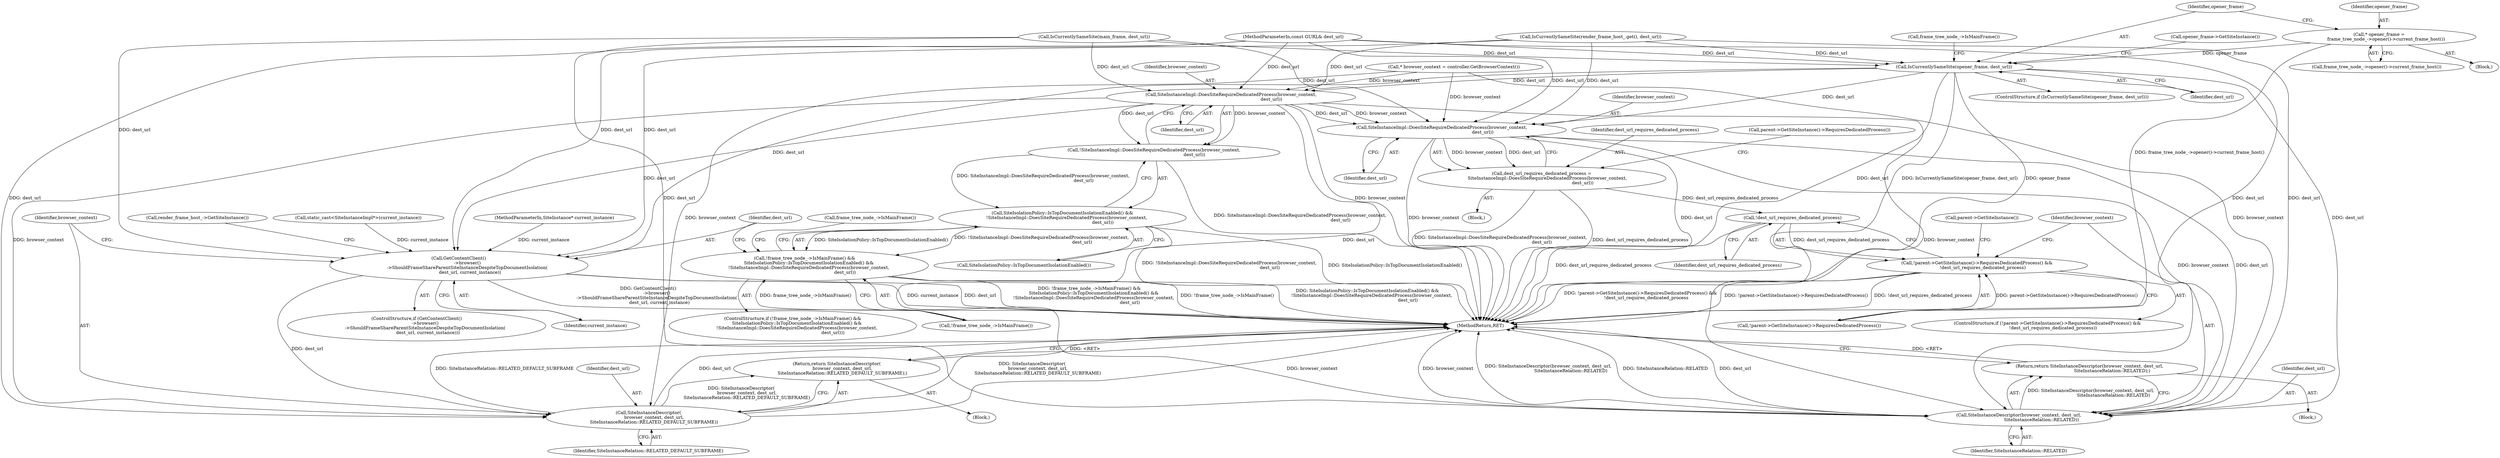 digraph "0_Chrome_adca986a53b31b6da4cb22f8e755f6856daea89a_0@API" {
"1000320" [label="(Call,* opener_frame =\n          frame_tree_node_->opener()->current_frame_host())"];
"1000324" [label="(Call,IsCurrentlySameSite(opener_frame, dest_url))"];
"1000337" [label="(Call,SiteInstanceImpl::DoesSiteRequireDedicatedProcess(browser_context,\n                                                         dest_url))"];
"1000336" [label="(Call,!SiteInstanceImpl::DoesSiteRequireDedicatedProcess(browser_context,\n                                                         dest_url))"];
"1000334" [label="(Call,SiteIsolationPolicy::IsTopDocumentIsolationEnabled() &&\n      !SiteInstanceImpl::DoesSiteRequireDedicatedProcess(browser_context,\n                                                         dest_url))"];
"1000331" [label="(Call,!frame_tree_node_->IsMainFrame() &&\n      SiteIsolationPolicy::IsTopDocumentIsolationEnabled() &&\n      !SiteInstanceImpl::DoesSiteRequireDedicatedProcess(browser_context,\n                                                         dest_url))"];
"1000342" [label="(Call,GetContentClient()\n            ->browser()\n            ->ShouldFrameShareParentSiteInstanceDespiteTopDocumentIsolation(\n                dest_url, current_instance))"];
"1000350" [label="(Call,SiteInstanceDescriptor(\n        browser_context, dest_url,\n        SiteInstanceRelation::RELATED_DEFAULT_SUBFRAME))"];
"1000349" [label="(Return,return SiteInstanceDescriptor(\n        browser_context, dest_url,\n        SiteInstanceRelation::RELATED_DEFAULT_SUBFRAME);)"];
"1000365" [label="(Call,SiteInstanceImpl::DoesSiteRequireDedicatedProcess(browser_context,\n                                                          dest_url))"];
"1000363" [label="(Call,dest_url_requires_dedicated_process =\n        SiteInstanceImpl::DoesSiteRequireDedicatedProcess(browser_context,\n                                                          dest_url))"];
"1000372" [label="(Call,!dest_url_requires_dedicated_process)"];
"1000369" [label="(Call,!parent->GetSiteInstance()->RequiresDedicatedProcess() &&\n        !dest_url_requires_dedicated_process)"];
"1000379" [label="(Call,SiteInstanceDescriptor(browser_context, dest_url,\n                                SiteInstanceRelation::RELATED))"];
"1000378" [label="(Return,return SiteInstanceDescriptor(browser_context, dest_url,\n                                SiteInstanceRelation::RELATED);)"];
"1000341" [label="(ControlStructure,if (GetContentClient()\n            ->browser()\n            ->ShouldFrameShareParentSiteInstanceDespiteTopDocumentIsolation(\n                dest_url, current_instance)))"];
"1000378" [label="(Return,return SiteInstanceDescriptor(browser_context, dest_url,\n                                SiteInstanceRelation::RELATED);)"];
"1000339" [label="(Identifier,dest_url)"];
"1000329" [label="(Call,opener_frame->GetSiteInstance())"];
"1000372" [label="(Call,!dest_url_requires_dedicated_process)"];
"1000335" [label="(Call,SiteIsolationPolicy::IsTopDocumentIsolationEnabled())"];
"1000368" [label="(ControlStructure,if (!parent->GetSiteInstance()->RequiresDedicatedProcess() &&\n        !dest_url_requires_dedicated_process))"];
"1000292" [label="(Call,IsCurrentlySameSite(render_frame_host_.get(), dest_url))"];
"1000103" [label="(MethodParameterIn,SiteInstance* current_instance)"];
"1000352" [label="(Identifier,dest_url)"];
"1000344" [label="(Identifier,current_instance)"];
"1000342" [label="(Call,GetContentClient()\n            ->browser()\n            ->ShouldFrameShareParentSiteInstanceDespiteTopDocumentIsolation(\n                dest_url, current_instance))"];
"1000332" [label="(Call,!frame_tree_node_->IsMainFrame())"];
"1000348" [label="(Call,render_frame_host_->GetSiteInstance())"];
"1000351" [label="(Identifier,browser_context)"];
"1000334" [label="(Call,SiteIsolationPolicy::IsTopDocumentIsolationEnabled() &&\n      !SiteInstanceImpl::DoesSiteRequireDedicatedProcess(browser_context,\n                                                         dest_url))"];
"1000331" [label="(Call,!frame_tree_node_->IsMainFrame() &&\n      SiteIsolationPolicy::IsTopDocumentIsolationEnabled() &&\n      !SiteInstanceImpl::DoesSiteRequireDedicatedProcess(browser_context,\n                                                         dest_url))"];
"1000318" [label="(Block,)"];
"1000369" [label="(Call,!parent->GetSiteInstance()->RequiresDedicatedProcess() &&\n        !dest_url_requires_dedicated_process)"];
"1000383" [label="(MethodReturn,RET)"];
"1000373" [label="(Identifier,dest_url_requires_dedicated_process)"];
"1000324" [label="(Call,IsCurrentlySameSite(opener_frame, dest_url))"];
"1000382" [label="(Identifier,SiteInstanceRelation::RELATED)"];
"1000356" [label="(Call,frame_tree_node_->IsMainFrame())"];
"1000323" [label="(ControlStructure,if (IsCurrentlySameSite(opener_frame, dest_url)))"];
"1000377" [label="(Call,parent->GetSiteInstance())"];
"1000325" [label="(Identifier,opener_frame)"];
"1000101" [label="(MethodParameterIn,const GURL& dest_url)"];
"1000379" [label="(Call,SiteInstanceDescriptor(browser_context, dest_url,\n                                SiteInstanceRelation::RELATED))"];
"1000367" [label="(Identifier,dest_url)"];
"1000340" [label="(Block,)"];
"1000353" [label="(Identifier,SiteInstanceRelation::RELATED_DEFAULT_SUBFRAME)"];
"1000322" [label="(Call,frame_tree_node_->opener()->current_frame_host())"];
"1000363" [label="(Call,dest_url_requires_dedicated_process =\n        SiteInstanceImpl::DoesSiteRequireDedicatedProcess(browser_context,\n                                                          dest_url))"];
"1000366" [label="(Identifier,browser_context)"];
"1000338" [label="(Identifier,browser_context)"];
"1000337" [label="(Call,SiteInstanceImpl::DoesSiteRequireDedicatedProcess(browser_context,\n                                                         dest_url))"];
"1000357" [label="(Block,)"];
"1000336" [label="(Call,!SiteInstanceImpl::DoesSiteRequireDedicatedProcess(browser_context,\n                                                         dest_url))"];
"1000310" [label="(Call,IsCurrentlySameSite(main_frame, dest_url))"];
"1000364" [label="(Identifier,dest_url_requires_dedicated_process)"];
"1000370" [label="(Call,!parent->GetSiteInstance()->RequiresDedicatedProcess())"];
"1000110" [label="(Block,)"];
"1000350" [label="(Call,SiteInstanceDescriptor(\n        browser_context, dest_url,\n        SiteInstanceRelation::RELATED_DEFAULT_SUBFRAME))"];
"1000333" [label="(Call,frame_tree_node_->IsMainFrame())"];
"1000349" [label="(Return,return SiteInstanceDescriptor(\n        browser_context, dest_url,\n        SiteInstanceRelation::RELATED_DEFAULT_SUBFRAME);)"];
"1000380" [label="(Identifier,browser_context)"];
"1000381" [label="(Identifier,dest_url)"];
"1000122" [label="(Call,* browser_context = controller.GetBrowserContext())"];
"1000320" [label="(Call,* opener_frame =\n          frame_tree_node_->opener()->current_frame_host())"];
"1000371" [label="(Call,parent->GetSiteInstance()->RequiresDedicatedProcess())"];
"1000321" [label="(Identifier,opener_frame)"];
"1000330" [label="(ControlStructure,if (!frame_tree_node_->IsMainFrame() &&\n      SiteIsolationPolicy::IsTopDocumentIsolationEnabled() &&\n      !SiteInstanceImpl::DoesSiteRequireDedicatedProcess(browser_context,\n                                                         dest_url)))"];
"1000114" [label="(Call,static_cast<SiteInstanceImpl*>(current_instance))"];
"1000326" [label="(Identifier,dest_url)"];
"1000365" [label="(Call,SiteInstanceImpl::DoesSiteRequireDedicatedProcess(browser_context,\n                                                          dest_url))"];
"1000343" [label="(Identifier,dest_url)"];
"1000320" -> "1000318"  [label="AST: "];
"1000320" -> "1000322"  [label="CFG: "];
"1000321" -> "1000320"  [label="AST: "];
"1000322" -> "1000320"  [label="AST: "];
"1000325" -> "1000320"  [label="CFG: "];
"1000320" -> "1000383"  [label="DDG: frame_tree_node_->opener()->current_frame_host()"];
"1000320" -> "1000324"  [label="DDG: opener_frame"];
"1000324" -> "1000323"  [label="AST: "];
"1000324" -> "1000326"  [label="CFG: "];
"1000325" -> "1000324"  [label="AST: "];
"1000326" -> "1000324"  [label="AST: "];
"1000329" -> "1000324"  [label="CFG: "];
"1000333" -> "1000324"  [label="CFG: "];
"1000324" -> "1000383"  [label="DDG: dest_url"];
"1000324" -> "1000383"  [label="DDG: IsCurrentlySameSite(opener_frame, dest_url)"];
"1000324" -> "1000383"  [label="DDG: opener_frame"];
"1000310" -> "1000324"  [label="DDG: dest_url"];
"1000292" -> "1000324"  [label="DDG: dest_url"];
"1000101" -> "1000324"  [label="DDG: dest_url"];
"1000324" -> "1000337"  [label="DDG: dest_url"];
"1000324" -> "1000342"  [label="DDG: dest_url"];
"1000324" -> "1000365"  [label="DDG: dest_url"];
"1000324" -> "1000379"  [label="DDG: dest_url"];
"1000337" -> "1000336"  [label="AST: "];
"1000337" -> "1000339"  [label="CFG: "];
"1000338" -> "1000337"  [label="AST: "];
"1000339" -> "1000337"  [label="AST: "];
"1000336" -> "1000337"  [label="CFG: "];
"1000337" -> "1000383"  [label="DDG: browser_context"];
"1000337" -> "1000336"  [label="DDG: browser_context"];
"1000337" -> "1000336"  [label="DDG: dest_url"];
"1000122" -> "1000337"  [label="DDG: browser_context"];
"1000310" -> "1000337"  [label="DDG: dest_url"];
"1000292" -> "1000337"  [label="DDG: dest_url"];
"1000101" -> "1000337"  [label="DDG: dest_url"];
"1000337" -> "1000342"  [label="DDG: dest_url"];
"1000337" -> "1000350"  [label="DDG: browser_context"];
"1000337" -> "1000365"  [label="DDG: browser_context"];
"1000337" -> "1000365"  [label="DDG: dest_url"];
"1000337" -> "1000379"  [label="DDG: browser_context"];
"1000337" -> "1000379"  [label="DDG: dest_url"];
"1000336" -> "1000334"  [label="AST: "];
"1000334" -> "1000336"  [label="CFG: "];
"1000336" -> "1000383"  [label="DDG: SiteInstanceImpl::DoesSiteRequireDedicatedProcess(browser_context,\n                                                         dest_url)"];
"1000336" -> "1000334"  [label="DDG: SiteInstanceImpl::DoesSiteRequireDedicatedProcess(browser_context,\n                                                         dest_url)"];
"1000334" -> "1000331"  [label="AST: "];
"1000334" -> "1000335"  [label="CFG: "];
"1000335" -> "1000334"  [label="AST: "];
"1000331" -> "1000334"  [label="CFG: "];
"1000334" -> "1000383"  [label="DDG: !SiteInstanceImpl::DoesSiteRequireDedicatedProcess(browser_context,\n                                                         dest_url)"];
"1000334" -> "1000383"  [label="DDG: SiteIsolationPolicy::IsTopDocumentIsolationEnabled()"];
"1000334" -> "1000331"  [label="DDG: SiteIsolationPolicy::IsTopDocumentIsolationEnabled()"];
"1000334" -> "1000331"  [label="DDG: !SiteInstanceImpl::DoesSiteRequireDedicatedProcess(browser_context,\n                                                         dest_url)"];
"1000331" -> "1000330"  [label="AST: "];
"1000331" -> "1000332"  [label="CFG: "];
"1000332" -> "1000331"  [label="AST: "];
"1000343" -> "1000331"  [label="CFG: "];
"1000356" -> "1000331"  [label="CFG: "];
"1000331" -> "1000383"  [label="DDG: SiteIsolationPolicy::IsTopDocumentIsolationEnabled() &&\n      !SiteInstanceImpl::DoesSiteRequireDedicatedProcess(browser_context,\n                                                         dest_url)"];
"1000331" -> "1000383"  [label="DDG: !frame_tree_node_->IsMainFrame() &&\n      SiteIsolationPolicy::IsTopDocumentIsolationEnabled() &&\n      !SiteInstanceImpl::DoesSiteRequireDedicatedProcess(browser_context,\n                                                         dest_url)"];
"1000331" -> "1000383"  [label="DDG: !frame_tree_node_->IsMainFrame()"];
"1000332" -> "1000331"  [label="DDG: frame_tree_node_->IsMainFrame()"];
"1000342" -> "1000341"  [label="AST: "];
"1000342" -> "1000344"  [label="CFG: "];
"1000343" -> "1000342"  [label="AST: "];
"1000344" -> "1000342"  [label="AST: "];
"1000348" -> "1000342"  [label="CFG: "];
"1000351" -> "1000342"  [label="CFG: "];
"1000342" -> "1000383"  [label="DDG: current_instance"];
"1000342" -> "1000383"  [label="DDG: dest_url"];
"1000342" -> "1000383"  [label="DDG: GetContentClient()\n            ->browser()\n            ->ShouldFrameShareParentSiteInstanceDespiteTopDocumentIsolation(\n                dest_url, current_instance)"];
"1000310" -> "1000342"  [label="DDG: dest_url"];
"1000292" -> "1000342"  [label="DDG: dest_url"];
"1000101" -> "1000342"  [label="DDG: dest_url"];
"1000114" -> "1000342"  [label="DDG: current_instance"];
"1000103" -> "1000342"  [label="DDG: current_instance"];
"1000342" -> "1000350"  [label="DDG: dest_url"];
"1000350" -> "1000349"  [label="AST: "];
"1000350" -> "1000353"  [label="CFG: "];
"1000351" -> "1000350"  [label="AST: "];
"1000352" -> "1000350"  [label="AST: "];
"1000353" -> "1000350"  [label="AST: "];
"1000349" -> "1000350"  [label="CFG: "];
"1000350" -> "1000383"  [label="DDG: browser_context"];
"1000350" -> "1000383"  [label="DDG: SiteInstanceRelation::RELATED_DEFAULT_SUBFRAME"];
"1000350" -> "1000383"  [label="DDG: SiteInstanceDescriptor(\n        browser_context, dest_url,\n        SiteInstanceRelation::RELATED_DEFAULT_SUBFRAME)"];
"1000350" -> "1000383"  [label="DDG: dest_url"];
"1000350" -> "1000349"  [label="DDG: SiteInstanceDescriptor(\n        browser_context, dest_url,\n        SiteInstanceRelation::RELATED_DEFAULT_SUBFRAME)"];
"1000122" -> "1000350"  [label="DDG: browser_context"];
"1000101" -> "1000350"  [label="DDG: dest_url"];
"1000349" -> "1000340"  [label="AST: "];
"1000383" -> "1000349"  [label="CFG: "];
"1000349" -> "1000383"  [label="DDG: <RET>"];
"1000365" -> "1000363"  [label="AST: "];
"1000365" -> "1000367"  [label="CFG: "];
"1000366" -> "1000365"  [label="AST: "];
"1000367" -> "1000365"  [label="AST: "];
"1000363" -> "1000365"  [label="CFG: "];
"1000365" -> "1000383"  [label="DDG: dest_url"];
"1000365" -> "1000383"  [label="DDG: browser_context"];
"1000365" -> "1000363"  [label="DDG: browser_context"];
"1000365" -> "1000363"  [label="DDG: dest_url"];
"1000122" -> "1000365"  [label="DDG: browser_context"];
"1000310" -> "1000365"  [label="DDG: dest_url"];
"1000292" -> "1000365"  [label="DDG: dest_url"];
"1000101" -> "1000365"  [label="DDG: dest_url"];
"1000365" -> "1000379"  [label="DDG: browser_context"];
"1000365" -> "1000379"  [label="DDG: dest_url"];
"1000363" -> "1000357"  [label="AST: "];
"1000364" -> "1000363"  [label="AST: "];
"1000371" -> "1000363"  [label="CFG: "];
"1000363" -> "1000383"  [label="DDG: SiteInstanceImpl::DoesSiteRequireDedicatedProcess(browser_context,\n                                                          dest_url)"];
"1000363" -> "1000383"  [label="DDG: dest_url_requires_dedicated_process"];
"1000363" -> "1000372"  [label="DDG: dest_url_requires_dedicated_process"];
"1000372" -> "1000369"  [label="AST: "];
"1000372" -> "1000373"  [label="CFG: "];
"1000373" -> "1000372"  [label="AST: "];
"1000369" -> "1000372"  [label="CFG: "];
"1000372" -> "1000383"  [label="DDG: dest_url_requires_dedicated_process"];
"1000372" -> "1000369"  [label="DDG: dest_url_requires_dedicated_process"];
"1000369" -> "1000368"  [label="AST: "];
"1000369" -> "1000370"  [label="CFG: "];
"1000370" -> "1000369"  [label="AST: "];
"1000377" -> "1000369"  [label="CFG: "];
"1000380" -> "1000369"  [label="CFG: "];
"1000369" -> "1000383"  [label="DDG: !parent->GetSiteInstance()->RequiresDedicatedProcess() &&\n        !dest_url_requires_dedicated_process"];
"1000369" -> "1000383"  [label="DDG: !parent->GetSiteInstance()->RequiresDedicatedProcess()"];
"1000369" -> "1000383"  [label="DDG: !dest_url_requires_dedicated_process"];
"1000370" -> "1000369"  [label="DDG: parent->GetSiteInstance()->RequiresDedicatedProcess()"];
"1000379" -> "1000378"  [label="AST: "];
"1000379" -> "1000382"  [label="CFG: "];
"1000380" -> "1000379"  [label="AST: "];
"1000381" -> "1000379"  [label="AST: "];
"1000382" -> "1000379"  [label="AST: "];
"1000378" -> "1000379"  [label="CFG: "];
"1000379" -> "1000383"  [label="DDG: browser_context"];
"1000379" -> "1000383"  [label="DDG: SiteInstanceDescriptor(browser_context, dest_url,\n                                SiteInstanceRelation::RELATED)"];
"1000379" -> "1000383"  [label="DDG: SiteInstanceRelation::RELATED"];
"1000379" -> "1000383"  [label="DDG: dest_url"];
"1000379" -> "1000378"  [label="DDG: SiteInstanceDescriptor(browser_context, dest_url,\n                                SiteInstanceRelation::RELATED)"];
"1000122" -> "1000379"  [label="DDG: browser_context"];
"1000310" -> "1000379"  [label="DDG: dest_url"];
"1000292" -> "1000379"  [label="DDG: dest_url"];
"1000101" -> "1000379"  [label="DDG: dest_url"];
"1000378" -> "1000110"  [label="AST: "];
"1000383" -> "1000378"  [label="CFG: "];
"1000378" -> "1000383"  [label="DDG: <RET>"];
}
